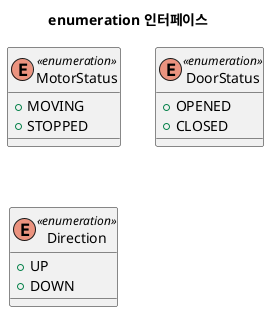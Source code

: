 @startuml

title enumeration 인터페이스

enum MotorStatus << enumeration >> {
    + MOVING
    + STOPPED
}

enum DoorStatus << enumeration >> {
    + OPENED
    + CLOSED
}

enum Direction << enumeration >> {
    + UP
    + DOWN
}

@enduml